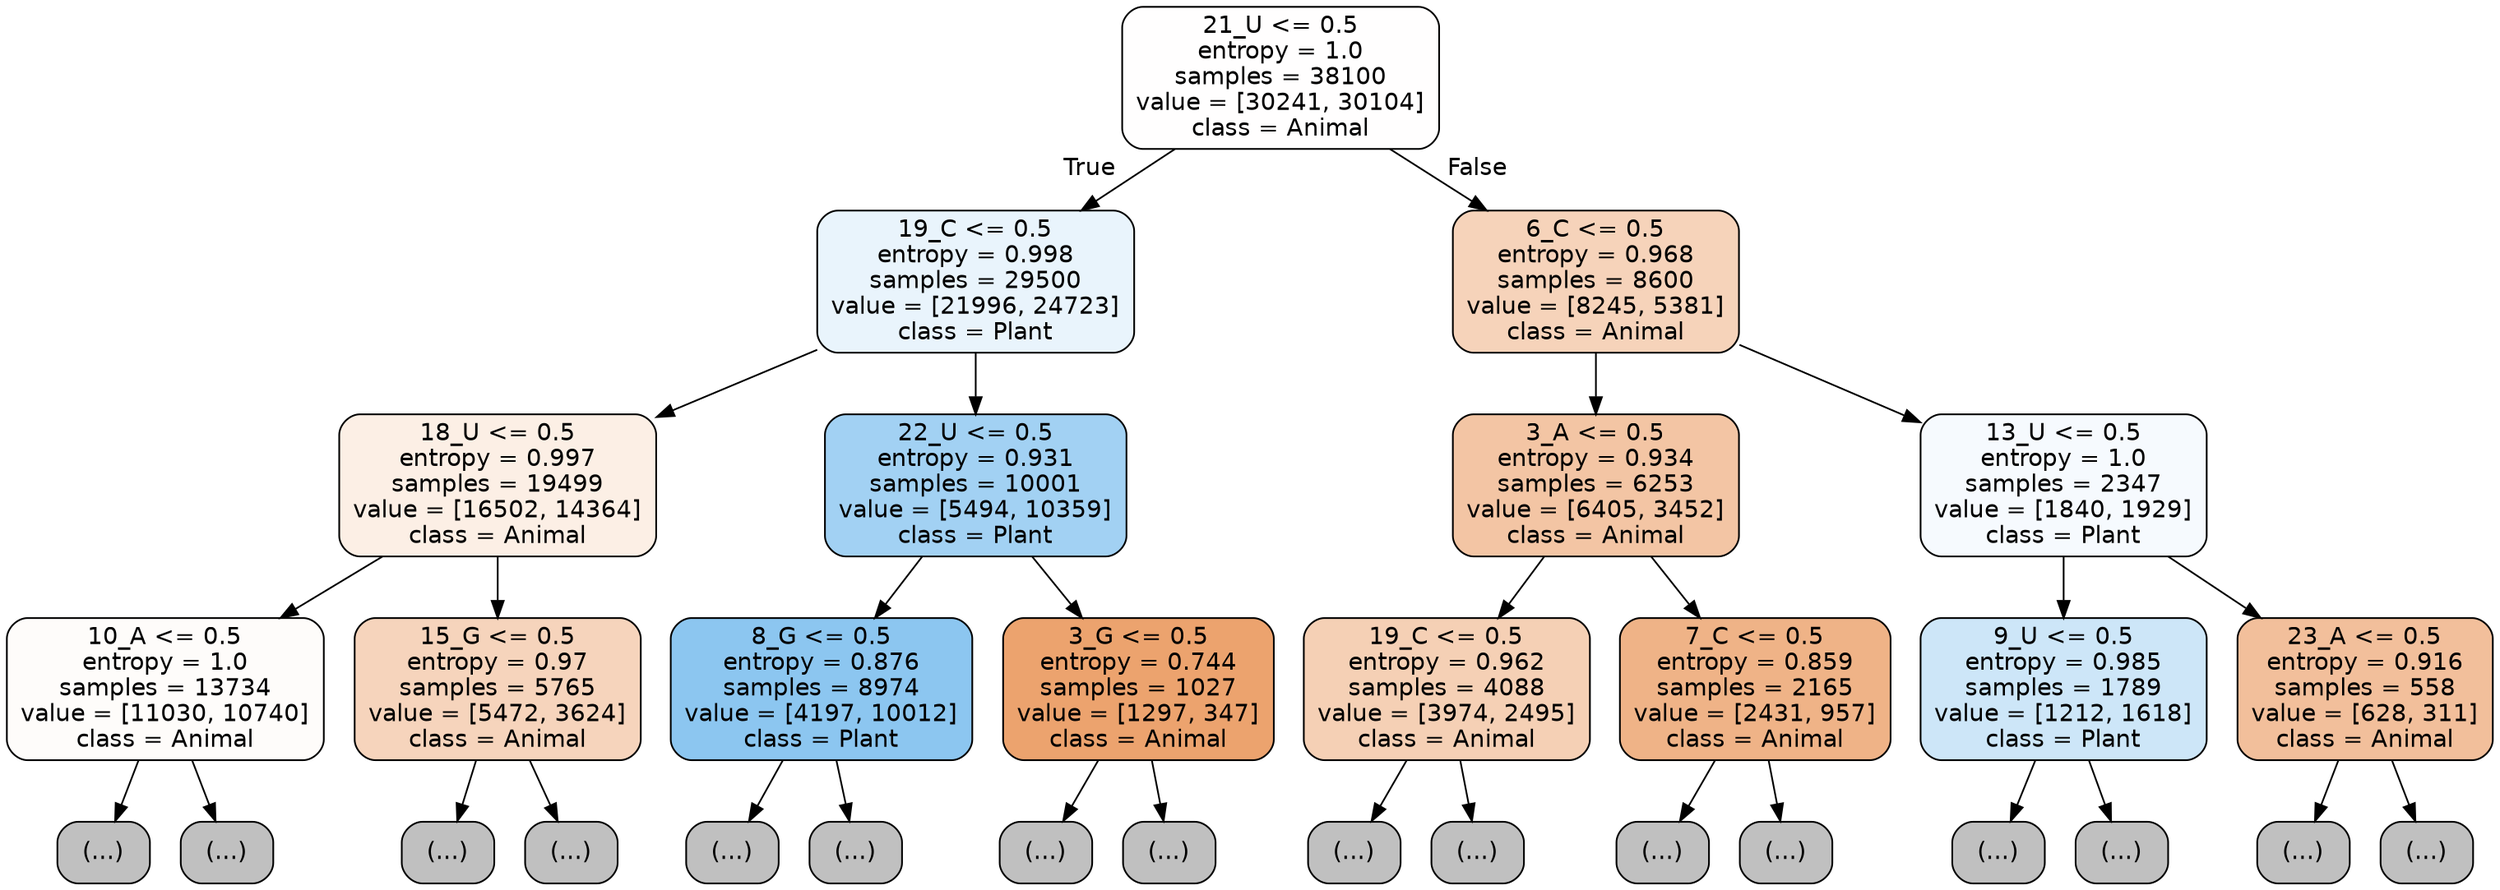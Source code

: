 digraph Tree {
node [shape=box, style="filled, rounded", color="black", fontname="helvetica"] ;
edge [fontname="helvetica"] ;
0 [label="21_U <= 0.5\nentropy = 1.0\nsamples = 38100\nvalue = [30241, 30104]\nclass = Animal", fillcolor="#fffefe"] ;
1 [label="19_C <= 0.5\nentropy = 0.998\nsamples = 29500\nvalue = [21996, 24723]\nclass = Plant", fillcolor="#e9f4fc"] ;
0 -> 1 [labeldistance=2.5, labelangle=45, headlabel="True"] ;
2 [label="18_U <= 0.5\nentropy = 0.997\nsamples = 19499\nvalue = [16502, 14364]\nclass = Animal", fillcolor="#fcefe5"] ;
1 -> 2 ;
3 [label="10_A <= 0.5\nentropy = 1.0\nsamples = 13734\nvalue = [11030, 10740]\nclass = Animal", fillcolor="#fefcfa"] ;
2 -> 3 ;
4 [label="(...)", fillcolor="#C0C0C0"] ;
3 -> 4 ;
5551 [label="(...)", fillcolor="#C0C0C0"] ;
3 -> 5551 ;
7430 [label="15_G <= 0.5\nentropy = 0.97\nsamples = 5765\nvalue = [5472, 3624]\nclass = Animal", fillcolor="#f6d4bc"] ;
2 -> 7430 ;
7431 [label="(...)", fillcolor="#C0C0C0"] ;
7430 -> 7431 ;
9260 [label="(...)", fillcolor="#C0C0C0"] ;
7430 -> 9260 ;
10007 [label="22_U <= 0.5\nentropy = 0.931\nsamples = 10001\nvalue = [5494, 10359]\nclass = Plant", fillcolor="#a2d1f3"] ;
1 -> 10007 ;
10008 [label="8_G <= 0.5\nentropy = 0.876\nsamples = 8974\nvalue = [4197, 10012]\nclass = Plant", fillcolor="#8cc6f0"] ;
10007 -> 10008 ;
10009 [label="(...)", fillcolor="#C0C0C0"] ;
10008 -> 10009 ;
12162 [label="(...)", fillcolor="#C0C0C0"] ;
10008 -> 12162 ;
12931 [label="3_G <= 0.5\nentropy = 0.744\nsamples = 1027\nvalue = [1297, 347]\nclass = Animal", fillcolor="#eca36e"] ;
10007 -> 12931 ;
12932 [label="(...)", fillcolor="#C0C0C0"] ;
12931 -> 12932 ;
13191 [label="(...)", fillcolor="#C0C0C0"] ;
12931 -> 13191 ;
13304 [label="6_C <= 0.5\nentropy = 0.968\nsamples = 8600\nvalue = [8245, 5381]\nclass = Animal", fillcolor="#f6d3ba"] ;
0 -> 13304 [labeldistance=2.5, labelangle=-45, headlabel="False"] ;
13305 [label="3_A <= 0.5\nentropy = 0.934\nsamples = 6253\nvalue = [6405, 3452]\nclass = Animal", fillcolor="#f3c5a4"] ;
13304 -> 13305 ;
13306 [label="19_C <= 0.5\nentropy = 0.962\nsamples = 4088\nvalue = [3974, 2495]\nclass = Animal", fillcolor="#f5d0b5"] ;
13305 -> 13306 ;
13307 [label="(...)", fillcolor="#C0C0C0"] ;
13306 -> 13307 ;
14878 [label="(...)", fillcolor="#C0C0C0"] ;
13306 -> 14878 ;
15367 [label="7_C <= 0.5\nentropy = 0.859\nsamples = 2165\nvalue = [2431, 957]\nclass = Animal", fillcolor="#efb387"] ;
13305 -> 15367 ;
15368 [label="(...)", fillcolor="#C0C0C0"] ;
15367 -> 15368 ;
15991 [label="(...)", fillcolor="#C0C0C0"] ;
15367 -> 15991 ;
16164 [label="13_U <= 0.5\nentropy = 1.0\nsamples = 2347\nvalue = [1840, 1929]\nclass = Plant", fillcolor="#f6fafe"] ;
13304 -> 16164 ;
16165 [label="9_U <= 0.5\nentropy = 0.985\nsamples = 1789\nvalue = [1212, 1618]\nclass = Plant", fillcolor="#cde6f8"] ;
16164 -> 16165 ;
16166 [label="(...)", fillcolor="#C0C0C0"] ;
16165 -> 16166 ;
16617 [label="(...)", fillcolor="#C0C0C0"] ;
16165 -> 16617 ;
16768 [label="23_A <= 0.5\nentropy = 0.916\nsamples = 558\nvalue = [628, 311]\nclass = Animal", fillcolor="#f2bf9b"] ;
16164 -> 16768 ;
16769 [label="(...)", fillcolor="#C0C0C0"] ;
16768 -> 16769 ;
17004 [label="(...)", fillcolor="#C0C0C0"] ;
16768 -> 17004 ;
}